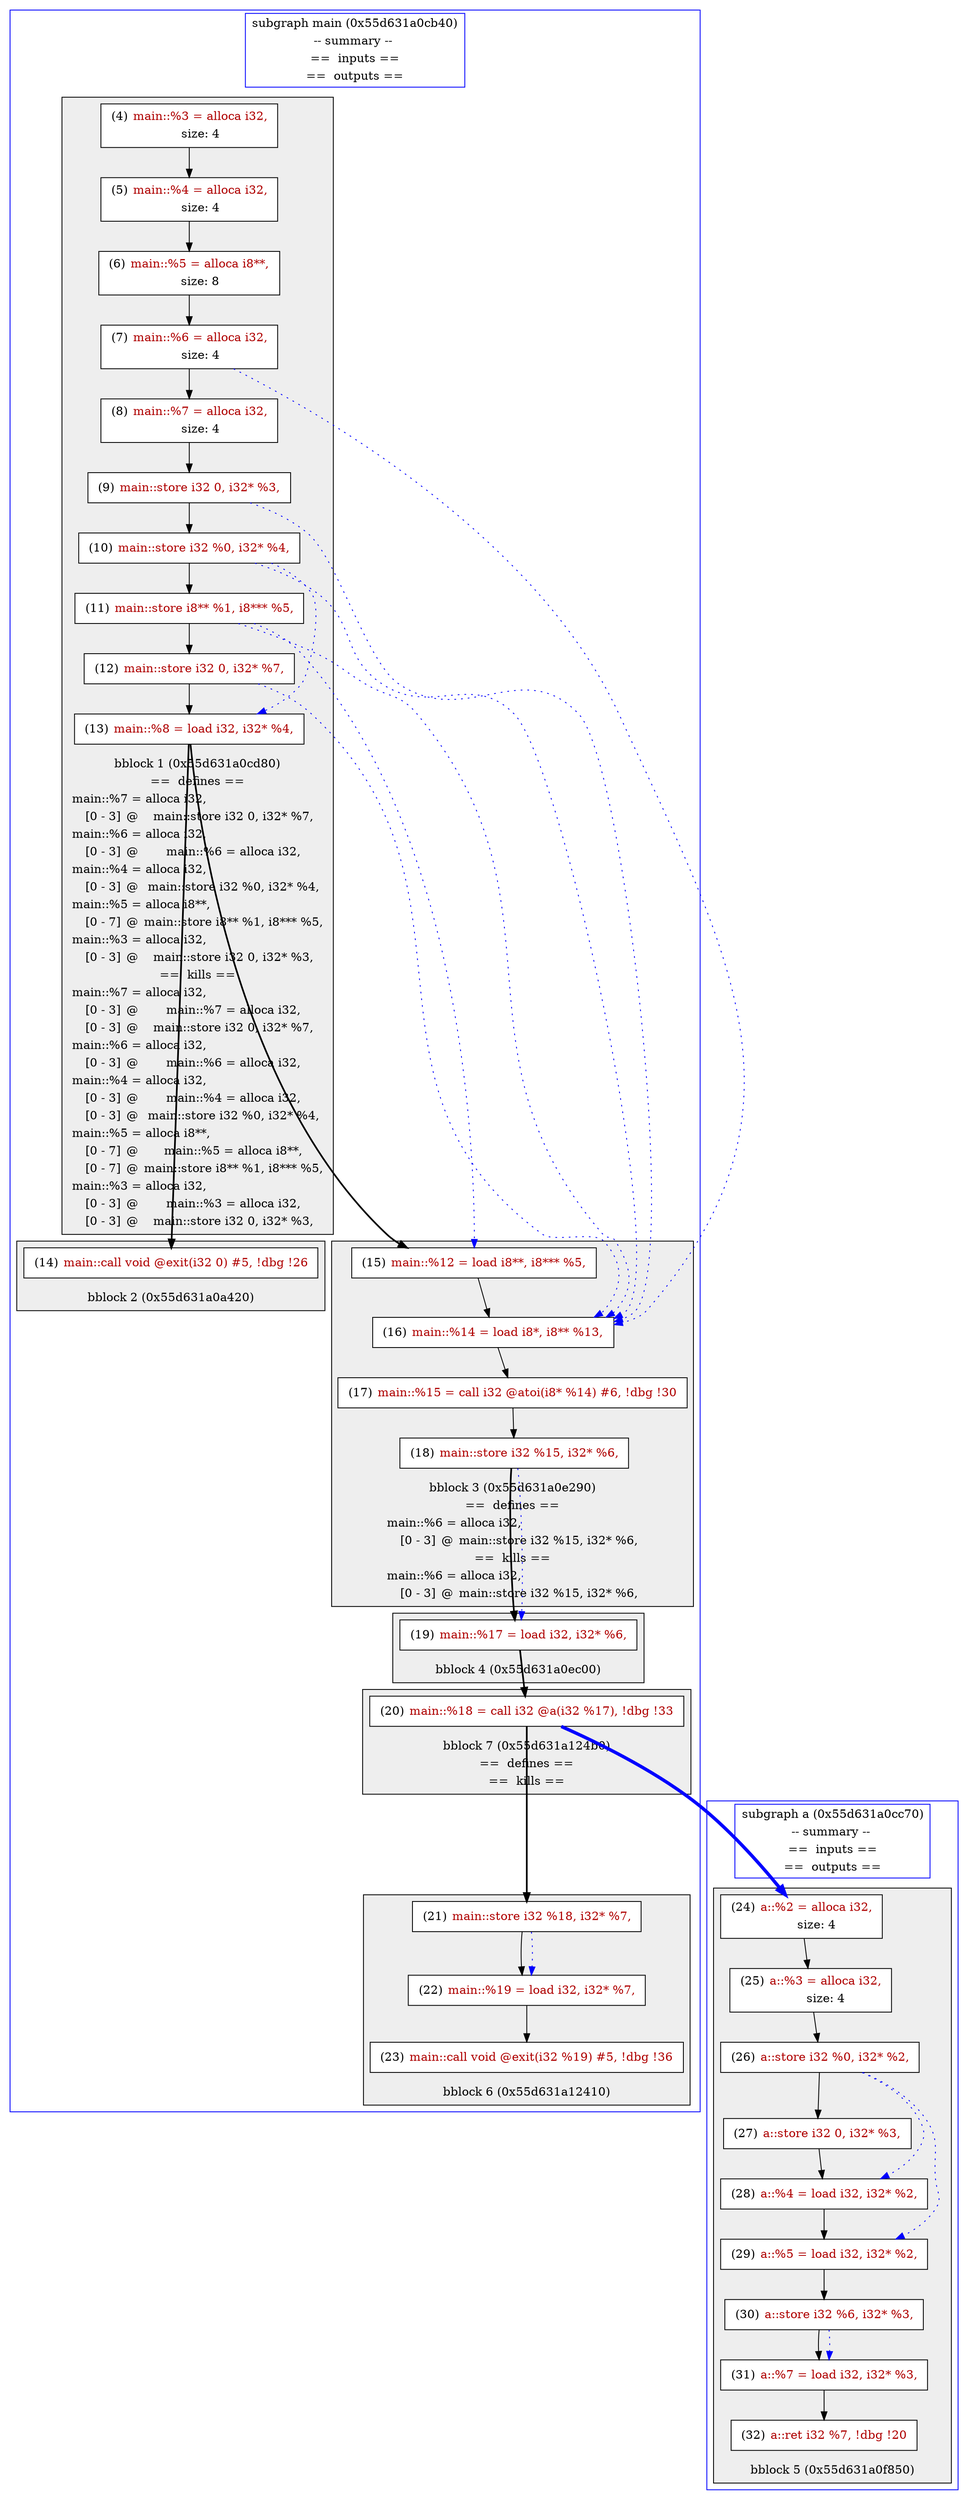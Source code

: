 digraph "Data Dependencies Graph" {
  compound=true;

subgraph cluster_subg_0x55d631a0cb40 {
  compound=true;

  style=filled;
  fillcolor=white; color=blue;
  label=<<table cellborder="0"><tr><td colspan="4">subgraph main (0x55d631a0cb40)</td></tr>
<tr><td colspan="4">-- summary -- </td></tr>
<tr><td colspan="4">==  inputs ==</td></tr><tr><td colspan="4">==  outputs ==</td></tr></table>>;
subgraph cluster_bb_0x55d631a0cd80 {
    style=filled;
    fillcolor="#eeeeee";
    color="black";
label=<<table border="0">
<tr><td colspan="4">bblock 1 (0x55d631a0cd80)</td></tr><tr><td colspan="4">==  defines ==</td></tr><tr><td align="left" colspan="4">main::%7 = alloca i32,</td></tr><tr><td>&nbsp;&nbsp;</td><td>[0 - 3]</td><td>@</td><td>main::store i32 0, i32* %7,</td></tr>
<tr><td align="left" colspan="4">main::%6 = alloca i32,</td></tr><tr><td>&nbsp;&nbsp;</td><td>[0 - 3]</td><td>@</td><td>main::%6 = alloca i32,</td></tr>
<tr><td align="left" colspan="4">main::%4 = alloca i32,</td></tr><tr><td>&nbsp;&nbsp;</td><td>[0 - 3]</td><td>@</td><td>main::store i32 %0, i32* %4,</td></tr>
<tr><td align="left" colspan="4">main::%5 = alloca i8**,</td></tr><tr><td>&nbsp;&nbsp;</td><td>[0 - 7]</td><td>@</td><td>main::store i8** %1, i8*** %5,</td></tr>
<tr><td align="left" colspan="4">main::%3 = alloca i32,</td></tr><tr><td>&nbsp;&nbsp;</td><td>[0 - 3]</td><td>@</td><td>main::store i32 0, i32* %3,</td></tr>
<tr><td colspan="4">==  kills ==</td></tr><tr><td align="left" colspan="4">main::%7 = alloca i32,</td></tr><tr><td>&nbsp;&nbsp;</td><td>[0 - 3]</td><td>@</td><td>main::%7 = alloca i32,</td></tr>
<tr><td>&nbsp;&nbsp;</td><td>[0 - 3]</td><td>@</td><td>main::store i32 0, i32* %7,</td></tr>
<tr><td align="left" colspan="4">main::%6 = alloca i32,</td></tr><tr><td>&nbsp;&nbsp;</td><td>[0 - 3]</td><td>@</td><td>main::%6 = alloca i32,</td></tr>
<tr><td align="left" colspan="4">main::%4 = alloca i32,</td></tr><tr><td>&nbsp;&nbsp;</td><td>[0 - 3]</td><td>@</td><td>main::%4 = alloca i32,</td></tr>
<tr><td>&nbsp;&nbsp;</td><td>[0 - 3]</td><td>@</td><td>main::store i32 %0, i32* %4,</td></tr>
<tr><td align="left" colspan="4">main::%5 = alloca i8**,</td></tr><tr><td>&nbsp;&nbsp;</td><td>[0 - 7]</td><td>@</td><td>main::%5 = alloca i8**,</td></tr>
<tr><td>&nbsp;&nbsp;</td><td>[0 - 7]</td><td>@</td><td>main::store i8** %1, i8*** %5,</td></tr>
<tr><td align="left" colspan="4">main::%3 = alloca i32,</td></tr><tr><td>&nbsp;&nbsp;</td><td>[0 - 3]</td><td>@</td><td>main::%3 = alloca i32,</td></tr>
<tr><td>&nbsp;&nbsp;</td><td>[0 - 3]</td><td>@</td><td>main::store i32 0, i32* %3,</td></tr>
</table>>
labelloc=b
	NODE0x55d631a0ce50 [label=<<table border="0"><tr><td>(4)</td> <td><font color="#af0000">main::%3 = alloca i32,</font></td></tr>
<tr><td></td><td>size: 4</td></tr>
</table>>
 style=filled fillcolor=white shape=box]
	NODE0x55d631a0d030 [label=<<table border="0"><tr><td>(5)</td> <td><font color="#af0000">main::%4 = alloca i32,</font></td></tr>
<tr><td></td><td>size: 4</td></tr>
</table>>
 style=filled fillcolor=white shape=box]
	NODE0x55d631a0d260 [label=<<table border="0"><tr><td>(6)</td> <td><font color="#af0000">main::%5 = alloca i8**,</font></td></tr>
<tr><td></td><td>size: 8</td></tr>
</table>>
 style=filled fillcolor=white shape=box]
	NODE0x55d631a0d440 [label=<<table border="0"><tr><td>(7)</td> <td><font color="#af0000">main::%6 = alloca i32,</font></td></tr>
<tr><td></td><td>size: 4</td></tr>
</table>>
 style=filled fillcolor=white shape=box]
	NODE0x55d631a0d620 [label=<<table border="0"><tr><td>(8)</td> <td><font color="#af0000">main::%7 = alloca i32,</font></td></tr>
<tr><td></td><td>size: 4</td></tr>
</table>>
 style=filled fillcolor=white shape=box]
	NODE0x55d631a0d800 [label=<<table border="0"><tr><td>(9)</td> <td><font color="#af0000">main::store i32 0, i32* %3,</font></td></tr>
</table>>
 style=filled fillcolor=white shape=box]
	NODE0x55d631a0da70 [label=<<table border="0"><tr><td>(10)</td> <td><font color="#af0000">main::store i32 %0, i32* %4,</font></td></tr>
</table>>
 style=filled fillcolor=white shape=box]
	NODE0x55d631a0dc50 [label=<<table border="0"><tr><td>(11)</td> <td><font color="#af0000">main::store i8** %1, i8*** %5,</font></td></tr>
</table>>
 style=filled fillcolor=white shape=box]
	NODE0x55d631a0de30 [label=<<table border="0"><tr><td>(12)</td> <td><font color="#af0000">main::store i32 0, i32* %7,</font></td></tr>
</table>>
 style=filled fillcolor=white shape=box]
	NODE0x55d631a0dfd0 [label=<<table border="0"><tr><td>(13)</td> <td><font color="#af0000">main::%8 = load i32, i32* %4,</font></td></tr>
</table>>
 style=filled fillcolor=white shape=box]
}
subgraph cluster_bb_0x55d631a0a420 {
    style=filled;
    fillcolor="#eeeeee";
    color="black";
label=<<table border="0">
<tr><td colspan="4">bblock 2 (0x55d631a0a420)</td></tr></table>>
labelloc=b
	NODE0x55d631a0e130 [label=<<table border="0"><tr><td>(14)</td> <td><font color="#af0000">main::call void @exit(i32 0) #5, !dbg !26</font></td></tr>
</table>>
 style=filled fillcolor=white shape=box]
}
subgraph cluster_bb_0x55d631a0e290 {
    style=filled;
    fillcolor="#eeeeee";
    color="black";
label=<<table border="0">
<tr><td colspan="4">bblock 3 (0x55d631a0e290)</td></tr><tr><td colspan="4">==  defines ==</td></tr><tr><td align="left" colspan="4">main::%6 = alloca i32,</td></tr><tr><td>&nbsp;&nbsp;</td><td>[0 - 3]</td><td>@</td><td>main::store i32 %15, i32* %6,</td></tr>
<tr><td colspan="4">==  kills ==</td></tr><tr><td align="left" colspan="4">main::%6 = alloca i32,</td></tr><tr><td>&nbsp;&nbsp;</td><td>[0 - 3]</td><td>@</td><td>main::store i32 %15, i32* %6,</td></tr>
</table>>
labelloc=b
	NODE0x55d631a0e2f0 [label=<<table border="0"><tr><td>(15)</td> <td><font color="#af0000">main::%12 = load i8**, i8*** %5,</font></td></tr>
</table>>
 style=filled fillcolor=white shape=box]
	NODE0x55d631a0e4d0 [label=<<table border="0"><tr><td>(16)</td> <td><font color="#af0000">main::%14 = load i8*, i8** %13,</font></td></tr>
</table>>
 style=filled fillcolor=white shape=box]
	NODE0x55d631a0e790 [label=<<table border="0"><tr><td>(17)</td> <td><font color="#af0000">main::%15 = call i32 @atoi(i8* %14) #6, !dbg !30</font></td></tr>
</table>>
 style=filled fillcolor=white shape=box]
	NODE0x55d631a0e990 [label=<<table border="0"><tr><td>(18)</td> <td><font color="#af0000">main::store i32 %15, i32* %6,</font></td></tr>
</table>>
 style=filled fillcolor=white shape=box]
}
subgraph cluster_bb_0x55d631a0ec00 {
    style=filled;
    fillcolor="#eeeeee";
    color="black";
label=<<table border="0">
<tr><td colspan="4">bblock 4 (0x55d631a0ec00)</td></tr></table>>
labelloc=b
	NODE0x55d631a0ec60 [label=<<table border="0"><tr><td>(19)</td> <td><font color="#af0000">main::%17 = load i32, i32* %6,</font></td></tr>
</table>>
 style=filled fillcolor=white shape=box]
}
subgraph cluster_bb_0x55d631a124b0 {
    style=filled;
    fillcolor="#eeeeee";
    color="black";
label=<<table border="0">
<tr><td colspan="4">bblock 7 (0x55d631a124b0)</td></tr><tr><td colspan="4">==  defines ==</td></tr><tr><td colspan="4">==  kills ==</td></tr></table>>
labelloc=b
	NODE0x55d631a0eee0 [label=<<table border="0"><tr><td>(20)</td> <td><font color="#af0000">main::%18 = call i32 @a(i32 %17), !dbg !33</font></td></tr>
</table>>
 style=filled fillcolor=white shape=box]
}
subgraph cluster_bb_0x55d631a12410 {
    style=filled;
    fillcolor="#eeeeee";
    color="black";
label=<<table border="0">
<tr><td colspan="4">bblock 6 (0x55d631a12410)</td></tr></table>>
labelloc=b
	NODE0x55d631a0f150 [label=<<table border="0"><tr><td>(21)</td> <td><font color="#af0000">main::store i32 %18, i32* %7,</font></td></tr>
</table>>
 style=filled fillcolor=white shape=box]
	NODE0x55d631a0f390 [label=<<table border="0"><tr><td>(22)</td> <td><font color="#af0000">main::%19 = load i32, i32* %7,</font></td></tr>
</table>>
 style=filled fillcolor=white shape=box]
	NODE0x55d631a0f5d0 [label=<<table border="0"><tr><td>(23)</td> <td><font color="#af0000">main::call void @exit(i32 %19) #5, !dbg !36</font></td></tr>
</table>>
 style=filled fillcolor=white shape=box]
}
}
subgraph cluster_subg_0x55d631a0cc70 {
  compound=true;

  style=filled;
  fillcolor=white; color=blue;
  label=<<table cellborder="0"><tr><td colspan="4">subgraph a (0x55d631a0cc70)</td></tr>
<tr><td colspan="4">-- summary -- </td></tr>
<tr><td colspan="4">==  inputs ==</td></tr><tr><td colspan="4">==  outputs ==</td></tr></table>>;
subgraph cluster_bb_0x55d631a0f850 {
    style=filled;
    fillcolor="#eeeeee";
    color="black";
label=<<table border="0">
<tr><td colspan="4">bblock 5 (0x55d631a0f850)</td></tr></table>>
labelloc=b
	NODE0x55d631a0f8f0 [label=<<table border="0"><tr><td>(24)</td> <td><font color="#af0000">a::%2 = alloca i32,</font></td></tr>
<tr><td></td><td>size: 4</td></tr>
</table>>
 style=filled fillcolor=white shape=box]
	NODE0x55d631a0fb50 [label=<<table border="0"><tr><td>(25)</td> <td><font color="#af0000">a::%3 = alloca i32,</font></td></tr>
<tr><td></td><td>size: 4</td></tr>
</table>>
 style=filled fillcolor=white shape=box]
	NODE0x55d631a0fd90 [label=<<table border="0"><tr><td>(26)</td> <td><font color="#af0000">a::store i32 %0, i32* %2,</font></td></tr>
</table>>
 style=filled fillcolor=white shape=box]
	NODE0x55d631a0ffd0 [label=<<table border="0"><tr><td>(27)</td> <td><font color="#af0000">a::store i32 0, i32* %3,</font></td></tr>
</table>>
 style=filled fillcolor=white shape=box]
	NODE0x55d631a10210 [label=<<table border="0"><tr><td>(28)</td> <td><font color="#af0000">a::%4 = load i32, i32* %2,</font></td></tr>
</table>>
 style=filled fillcolor=white shape=box]
	NODE0x55d631a10450 [label=<<table border="0"><tr><td>(29)</td> <td><font color="#af0000">a::%5 = load i32, i32* %2,</font></td></tr>
</table>>
 style=filled fillcolor=white shape=box]
	NODE0x55d631a10690 [label=<<table border="0"><tr><td>(30)</td> <td><font color="#af0000">a::store i32 %6, i32* %3,</font></td></tr>
</table>>
 style=filled fillcolor=white shape=box]
	NODE0x55d631a10c90 [label=<<table border="0"><tr><td>(31)</td> <td><font color="#af0000">a::%7 = load i32, i32* %3,</font></td></tr>
</table>>
 style=filled fillcolor=white shape=box]
	NODE0x55d631a10ed0 [label=<<table border="0"><tr><td>(32)</td> <td><font color="#af0000">a::ret i32 %7, !dbg !20</font></td></tr>
</table>>
 style=filled fillcolor=white shape=box]
}
}
	NODE0x55d631a0ce50->NODE0x55d631a0d030 [constraint=true]
	NODE0x55d631a0d030->NODE0x55d631a0d260 [constraint=true]
	NODE0x55d631a0d260->NODE0x55d631a0d440 [constraint=true]
	NODE0x55d631a0d440->NODE0x55d631a0d620 [constraint=true]
	NODE0x55d631a0d620->NODE0x55d631a0d800 [constraint=true]
	NODE0x55d631a0d800->NODE0x55d631a0da70 [constraint=true]
	NODE0x55d631a0da70->NODE0x55d631a0dc50 [constraint=true]
	NODE0x55d631a0dc50->NODE0x55d631a0de30 [constraint=true]
	NODE0x55d631a0de30->NODE0x55d631a0dfd0 [constraint=true]

	NODE0x55d631a0dfd0 -> NODE0x55d631a0e130 [penwidth=2 constraint=true lhead="cluster_bb_0x55d631a0cd80" ltail="cluster_bb_0x55d631a0a420"]
	NODE0x55d631a0dfd0 -> NODE0x55d631a0e2f0 [penwidth=2 constraint=true lhead="cluster_bb_0x55d631a0cd80" ltail="cluster_bb_0x55d631a0e290"]

	NODE0x55d631a0e2f0->NODE0x55d631a0e4d0 [constraint=true]
	NODE0x55d631a0e4d0->NODE0x55d631a0e790 [constraint=true]
	NODE0x55d631a0e790->NODE0x55d631a0e990 [constraint=true]

	NODE0x55d631a0e990 -> NODE0x55d631a0ec60 [penwidth=2 constraint=true lhead="cluster_bb_0x55d631a0e290" ltail="cluster_bb_0x55d631a0ec00"]

	NODE0x55d631a0ec60 -> NODE0x55d631a0eee0 [penwidth=2 constraint=true lhead="cluster_bb_0x55d631a0ec00" ltail="cluster_bb_0x55d631a124b0"]

	NODE0x55d631a0eee0 -> NODE0x55d631a0f150 [penwidth=2 constraint=true lhead="cluster_bb_0x55d631a124b0" ltail="cluster_bb_0x55d631a12410"]
	NODE0x55d631a0f150->NODE0x55d631a0f390 [constraint=true]
	NODE0x55d631a0f390->NODE0x55d631a0f5d0 [constraint=true]

	NODE0x55d631a0da70->NODE0x55d631a0dfd0 [style=dotted constraint=false color=blue]
	NODE0x55d631a0dc50->NODE0x55d631a0e2f0 [style=dotted constraint=false color=blue]
	NODE0x55d631a0d440->NODE0x55d631a0e4d0 [style=dotted constraint=false color=blue]
	NODE0x55d631a0d800->NODE0x55d631a0e4d0 [style=dotted constraint=false color=blue]
	NODE0x55d631a0da70->NODE0x55d631a0e4d0 [style=dotted constraint=false color=blue]
	NODE0x55d631a0dc50->NODE0x55d631a0e4d0 [style=dotted constraint=false color=blue]
	NODE0x55d631a0de30->NODE0x55d631a0e4d0 [style=dotted constraint=false color=blue]
	NODE0x55d631a0e990->NODE0x55d631a0ec60 [style=dotted constraint=false color=blue]
	NODE0x55d631a0eee0->NODE0x55d631a0f8f0 [penwidth=4 color=blue ltail=cluster_subg_0x55d631a0cc70]
	NODE0x55d631a0f150->NODE0x55d631a0f390 [style=dotted constraint=false color=blue]
	NODE0x55d631a0f8f0->NODE0x55d631a0fb50 [constraint=true]
	NODE0x55d631a0fb50->NODE0x55d631a0fd90 [constraint=true]
	NODE0x55d631a0fd90->NODE0x55d631a0ffd0 [constraint=true]
	NODE0x55d631a0ffd0->NODE0x55d631a10210 [constraint=true]
	NODE0x55d631a10210->NODE0x55d631a10450 [constraint=true]
	NODE0x55d631a10450->NODE0x55d631a10690 [constraint=true]
	NODE0x55d631a10690->NODE0x55d631a10c90 [constraint=true]
	NODE0x55d631a10c90->NODE0x55d631a10ed0 [constraint=true]

	NODE0x55d631a0fd90->NODE0x55d631a10210 [style=dotted constraint=false color=blue]
	NODE0x55d631a0fd90->NODE0x55d631a10450 [style=dotted constraint=false color=blue]
	NODE0x55d631a10690->NODE0x55d631a10c90 [style=dotted constraint=false color=blue]
}
